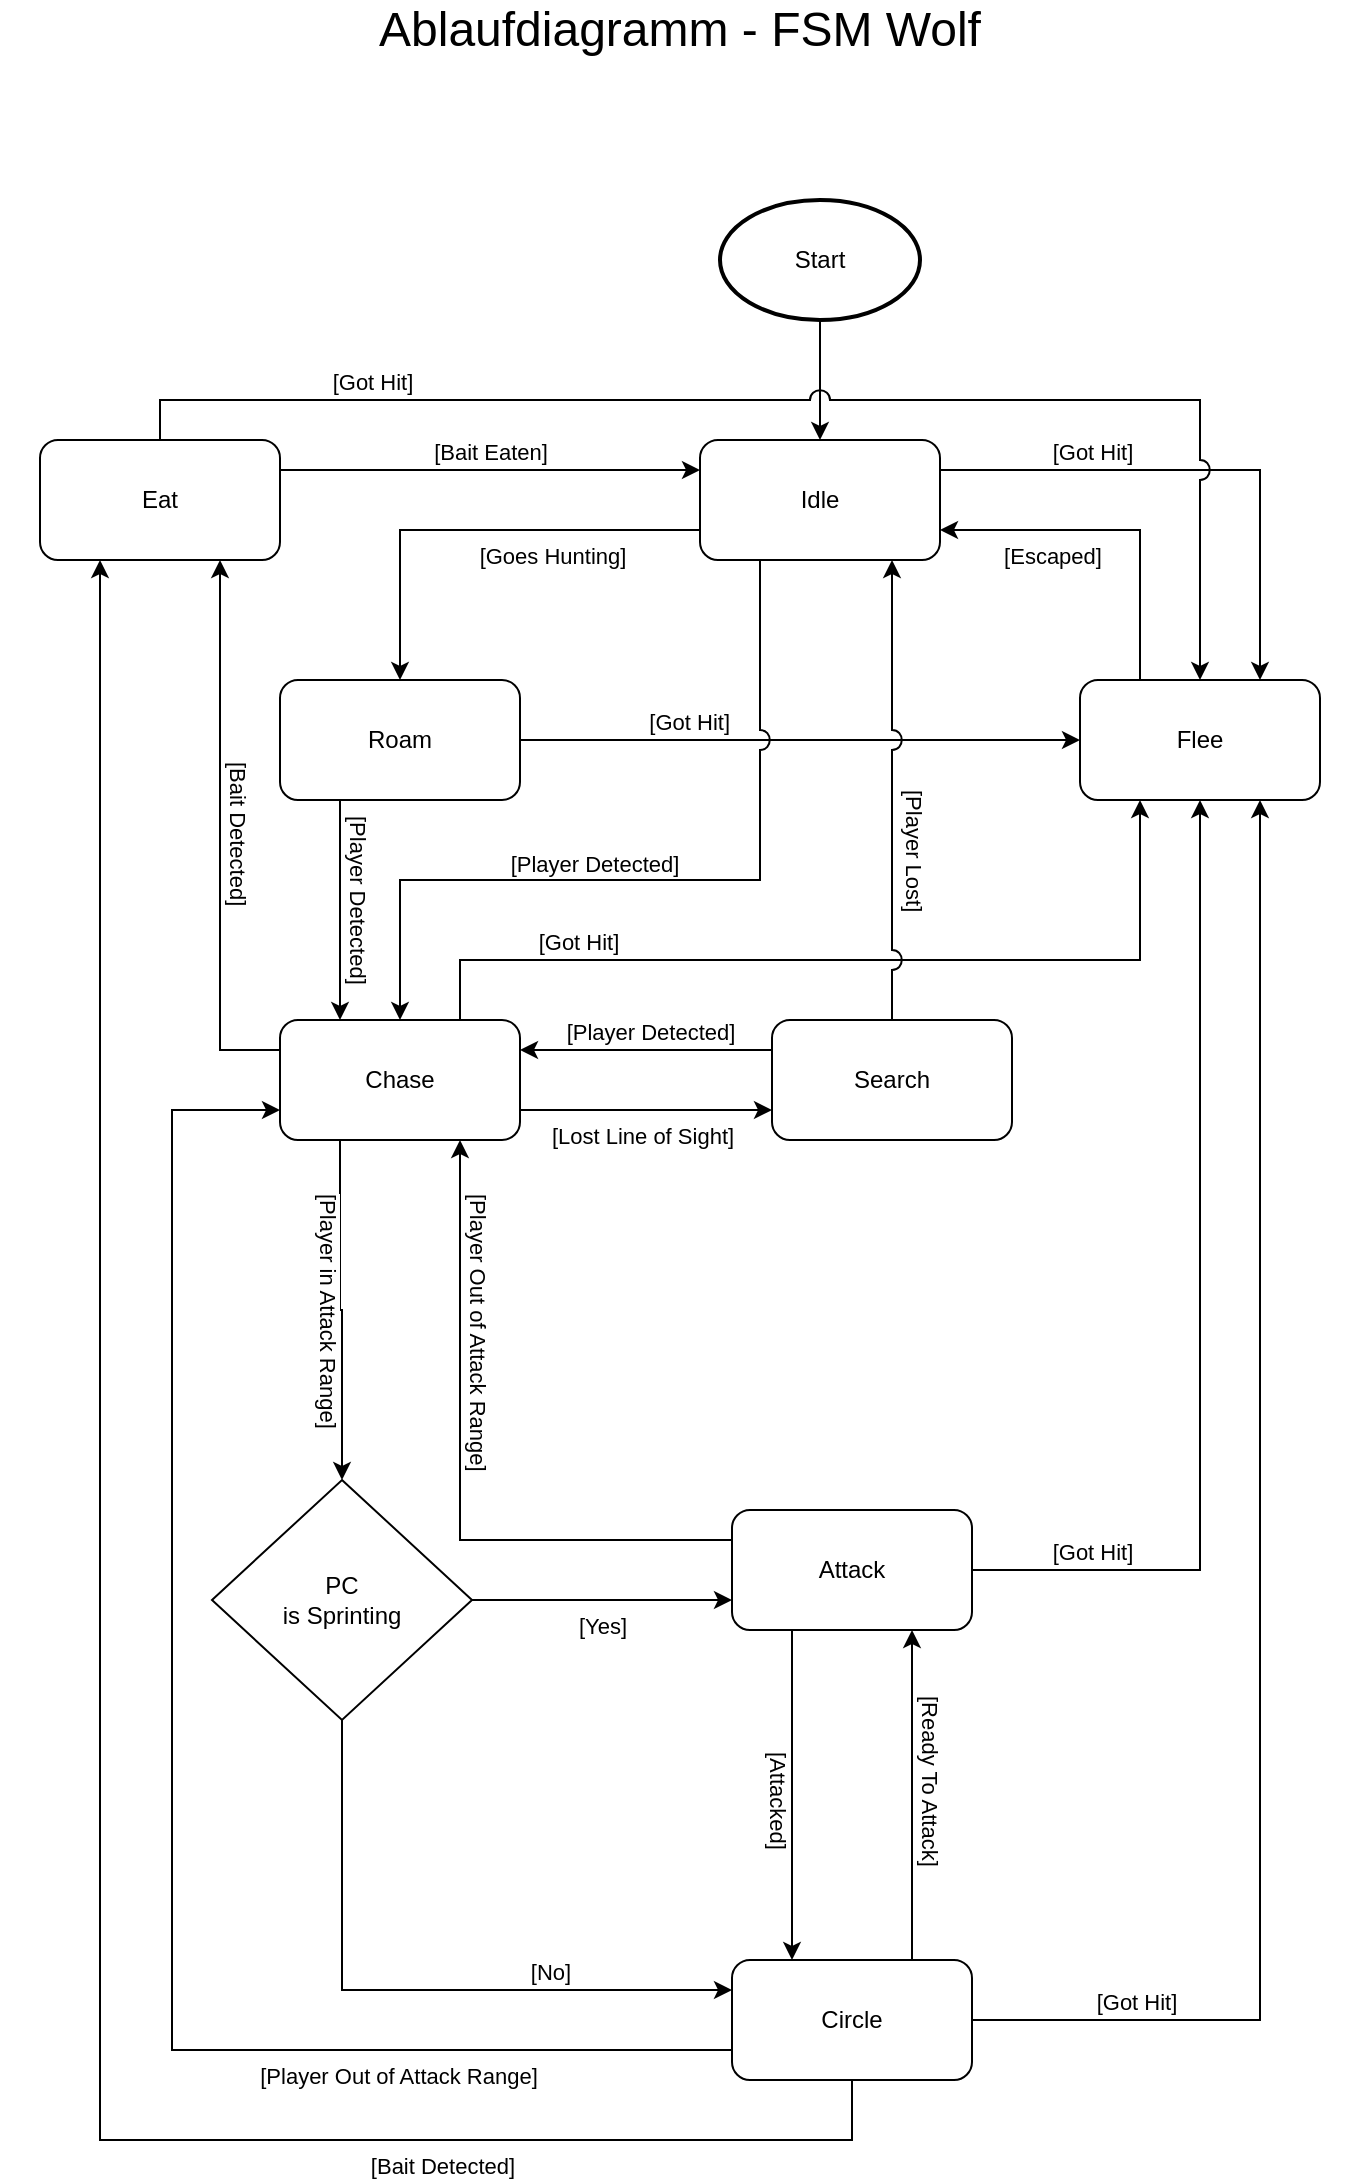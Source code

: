 <mxfile version="24.4.6" type="device">
  <diagram name="Seite-1" id="SroEx1rSqfCV8pFCb8dn">
    <mxGraphModel dx="1562" dy="917" grid="1" gridSize="10" guides="1" tooltips="1" connect="1" arrows="1" fold="1" page="1" pageScale="1" pageWidth="827" pageHeight="1169" math="0" shadow="0">
      <root>
        <mxCell id="0" />
        <mxCell id="1" parent="0" />
        <mxCell id="8OOta2SLHqOS_gNMMTu4-6" value="[Player Detected]" style="edgeStyle=orthogonalEdgeStyle;rounded=0;orthogonalLoop=1;jettySize=auto;html=1;exitX=0.25;exitY=1;exitDx=0;exitDy=0;labelPosition=right;verticalLabelPosition=middle;align=left;verticalAlign=middle;textDirection=vertical-lr;entryX=0.25;entryY=0;entryDx=0;entryDy=0;" parent="1" source="8OOta2SLHqOS_gNMMTu4-1" target="8OOta2SLHqOS_gNMMTu4-2" edge="1">
          <mxGeometry x="-0.091" relative="1" as="geometry">
            <mxPoint x="264" y="410" as="sourcePoint" />
            <mxPoint as="offset" />
          </mxGeometry>
        </mxCell>
        <mxCell id="8OOta2SLHqOS_gNMMTu4-13" value="[Got Hit]" style="edgeStyle=orthogonalEdgeStyle;rounded=0;orthogonalLoop=1;jettySize=auto;html=1;exitX=1;exitY=0.5;exitDx=0;exitDy=0;entryX=0;entryY=0.5;entryDx=0;entryDy=0;labelPosition=left;verticalLabelPosition=top;align=right;verticalAlign=bottom;" parent="1" source="8OOta2SLHqOS_gNMMTu4-1" target="8OOta2SLHqOS_gNMMTu4-3" edge="1">
          <mxGeometry x="-0.243" relative="1" as="geometry">
            <mxPoint as="offset" />
          </mxGeometry>
        </mxCell>
        <mxCell id="8OOta2SLHqOS_gNMMTu4-1" value="Roam" style="rounded=1;whiteSpace=wrap;html=1;strokeColor=default;align=center;verticalAlign=middle;fontFamily=Helvetica;fontSize=12;fontColor=default;fillColor=default;" parent="1" vertex="1">
          <mxGeometry x="214" y="380" width="120" height="60" as="geometry" />
        </mxCell>
        <mxCell id="8OOta2SLHqOS_gNMMTu4-8" value="[Got Hit]" style="edgeStyle=orthogonalEdgeStyle;rounded=0;orthogonalLoop=1;jettySize=auto;html=1;exitX=0.75;exitY=0;exitDx=0;exitDy=0;entryX=0.25;entryY=1;entryDx=0;entryDy=0;labelPosition=center;verticalLabelPosition=top;align=center;verticalAlign=bottom;" parent="1" source="8OOta2SLHqOS_gNMMTu4-2" target="8OOta2SLHqOS_gNMMTu4-3" edge="1">
          <mxGeometry x="-0.605" relative="1" as="geometry">
            <mxPoint x="614" y="410" as="targetPoint" />
            <mxPoint as="offset" />
            <Array as="points">
              <mxPoint x="304" y="520" />
              <mxPoint x="644" y="520" />
            </Array>
          </mxGeometry>
        </mxCell>
        <mxCell id="8OOta2SLHqOS_gNMMTu4-27" value="[Lost Line of Sight]" style="edgeStyle=orthogonalEdgeStyle;rounded=0;orthogonalLoop=1;jettySize=auto;html=1;exitX=1;exitY=0.75;exitDx=0;exitDy=0;entryX=0;entryY=0.75;entryDx=0;entryDy=0;jumpStyle=arc;jumpSize=10;labelPosition=center;verticalLabelPosition=bottom;align=center;verticalAlign=top;" parent="1" source="8OOta2SLHqOS_gNMMTu4-2" target="eOas1sYVkit9GTQjAt76-1" edge="1">
          <mxGeometry x="-0.035" relative="1" as="geometry">
            <mxPoint as="offset" />
          </mxGeometry>
        </mxCell>
        <mxCell id="8OOta2SLHqOS_gNMMTu4-33" value="[Bait Detected]" style="edgeStyle=orthogonalEdgeStyle;rounded=0;orthogonalLoop=1;jettySize=auto;html=1;exitX=0;exitY=0.25;exitDx=0;exitDy=0;entryX=0.75;entryY=1;entryDx=0;entryDy=0;labelPosition=right;verticalLabelPosition=middle;align=left;verticalAlign=middle;textDirection=vertical-lr;" parent="1" source="8OOta2SLHqOS_gNMMTu4-2" target="8OOta2SLHqOS_gNMMTu4-28" edge="1">
          <mxGeometry x="0.004" relative="1" as="geometry">
            <mxPoint as="offset" />
          </mxGeometry>
        </mxCell>
        <mxCell id="8OOta2SLHqOS_gNMMTu4-41" value="[Player in Attack Range]" style="edgeStyle=orthogonalEdgeStyle;rounded=0;orthogonalLoop=1;jettySize=auto;html=1;entryX=0.5;entryY=0;entryDx=0;entryDy=0;labelPosition=left;verticalLabelPosition=middle;align=right;verticalAlign=middle;textDirection=vertical-lr;exitX=0.25;exitY=1;exitDx=0;exitDy=0;" parent="1" source="8OOta2SLHqOS_gNMMTu4-2" target="8OOta2SLHqOS_gNMMTu4-18" edge="1">
          <mxGeometry x="0.007" relative="1" as="geometry">
            <mxPoint x="274" y="680" as="sourcePoint" />
            <mxPoint as="offset" />
          </mxGeometry>
        </mxCell>
        <mxCell id="8OOta2SLHqOS_gNMMTu4-2" value="Chase" style="rounded=1;whiteSpace=wrap;html=1;strokeColor=default;align=center;verticalAlign=middle;fontFamily=Helvetica;fontSize=12;fontColor=default;fillColor=default;" parent="1" vertex="1">
          <mxGeometry x="214" y="550" width="120" height="60" as="geometry" />
        </mxCell>
        <mxCell id="8OOta2SLHqOS_gNMMTu4-12" value="[Escaped]" style="edgeStyle=orthogonalEdgeStyle;rounded=0;orthogonalLoop=1;jettySize=auto;html=1;exitX=0.25;exitY=0;exitDx=0;exitDy=0;entryX=1;entryY=0.75;entryDx=0;entryDy=0;labelPosition=center;verticalLabelPosition=bottom;align=center;verticalAlign=top;" parent="1" source="8OOta2SLHqOS_gNMMTu4-3" target="8OOta2SLHqOS_gNMMTu4-21" edge="1">
          <mxGeometry x="0.36" relative="1" as="geometry">
            <mxPoint x="384" y="290" as="targetPoint" />
            <mxPoint as="offset" />
          </mxGeometry>
        </mxCell>
        <mxCell id="8OOta2SLHqOS_gNMMTu4-3" value="Flee" style="rounded=1;whiteSpace=wrap;html=1;strokeColor=default;align=center;verticalAlign=middle;fontFamily=Helvetica;fontSize=12;fontColor=default;fillColor=default;" parent="1" vertex="1">
          <mxGeometry x="614" y="380" width="120" height="60" as="geometry" />
        </mxCell>
        <mxCell id="8OOta2SLHqOS_gNMMTu4-10" value="[Player Out of Attack Range]" style="edgeStyle=orthogonalEdgeStyle;rounded=0;orthogonalLoop=1;jettySize=auto;html=1;exitX=0;exitY=0.25;exitDx=0;exitDy=0;entryX=0.75;entryY=1;entryDx=0;entryDy=0;labelPosition=right;verticalLabelPosition=middle;align=left;verticalAlign=middle;textDirection=vertical-lr;" parent="1" source="8OOta2SLHqOS_gNMMTu4-4" target="8OOta2SLHqOS_gNMMTu4-2" edge="1">
          <mxGeometry x="0.43" relative="1" as="geometry">
            <mxPoint x="384" y="660" as="targetPoint" />
            <mxPoint as="offset" />
          </mxGeometry>
        </mxCell>
        <mxCell id="8OOta2SLHqOS_gNMMTu4-16" value="[Attacked]" style="edgeStyle=orthogonalEdgeStyle;rounded=0;orthogonalLoop=1;jettySize=auto;html=1;exitX=0.25;exitY=1;exitDx=0;exitDy=0;entryX=0.25;entryY=0;entryDx=0;entryDy=0;labelPosition=left;verticalLabelPosition=middle;align=right;verticalAlign=middle;textDirection=vertical-lr;" parent="1" source="8OOta2SLHqOS_gNMMTu4-4" target="8OOta2SLHqOS_gNMMTu4-14" edge="1">
          <mxGeometry x="0.03" relative="1" as="geometry">
            <mxPoint as="offset" />
          </mxGeometry>
        </mxCell>
        <mxCell id="8OOta2SLHqOS_gNMMTu4-4" value="Attack" style="rounded=1;whiteSpace=wrap;html=1;strokeColor=default;align=center;verticalAlign=middle;fontFamily=Helvetica;fontSize=12;fontColor=default;fillColor=default;" parent="1" vertex="1">
          <mxGeometry x="440" y="795" width="120" height="60" as="geometry" />
        </mxCell>
        <mxCell id="8OOta2SLHqOS_gNMMTu4-9" value="[Got Hit]" style="edgeStyle=orthogonalEdgeStyle;rounded=0;orthogonalLoop=1;jettySize=auto;html=1;exitX=1;exitY=0.5;exitDx=0;exitDy=0;entryX=0.5;entryY=1;entryDx=0;entryDy=0;labelPosition=center;verticalLabelPosition=top;align=center;verticalAlign=bottom;" parent="1" source="8OOta2SLHqOS_gNMMTu4-4" target="8OOta2SLHqOS_gNMMTu4-3" edge="1">
          <mxGeometry x="-0.759" relative="1" as="geometry">
            <mxPoint as="offset" />
          </mxGeometry>
        </mxCell>
        <mxCell id="8OOta2SLHqOS_gNMMTu4-17" value="[Ready To Attack]" style="edgeStyle=orthogonalEdgeStyle;rounded=0;orthogonalLoop=1;jettySize=auto;html=1;exitX=0.75;exitY=0;exitDx=0;exitDy=0;entryX=0.75;entryY=1;entryDx=0;entryDy=0;labelPosition=right;verticalLabelPosition=middle;align=left;verticalAlign=middle;textDirection=vertical-lr;" parent="1" source="8OOta2SLHqOS_gNMMTu4-14" target="8OOta2SLHqOS_gNMMTu4-4" edge="1">
          <mxGeometry x="0.091" relative="1" as="geometry">
            <mxPoint as="offset" />
          </mxGeometry>
        </mxCell>
        <mxCell id="8OOta2SLHqOS_gNMMTu4-24" value="[Got Hit]" style="edgeStyle=orthogonalEdgeStyle;rounded=0;orthogonalLoop=1;jettySize=auto;html=1;exitX=1;exitY=0.5;exitDx=0;exitDy=0;entryX=0.75;entryY=1;entryDx=0;entryDy=0;labelPosition=center;verticalLabelPosition=top;align=center;verticalAlign=bottom;" parent="1" source="8OOta2SLHqOS_gNMMTu4-14" target="8OOta2SLHqOS_gNMMTu4-3" edge="1">
          <mxGeometry x="-0.783" relative="1" as="geometry">
            <mxPoint x="704" y="620" as="targetPoint" />
            <mxPoint as="offset" />
          </mxGeometry>
        </mxCell>
        <mxCell id="8OOta2SLHqOS_gNMMTu4-34" value="[Bait Detected]" style="edgeStyle=orthogonalEdgeStyle;rounded=0;orthogonalLoop=1;jettySize=auto;html=1;exitX=0.5;exitY=1;exitDx=0;exitDy=0;entryX=0.25;entryY=1;entryDx=0;entryDy=0;labelPosition=center;verticalLabelPosition=bottom;align=center;verticalAlign=top;" parent="1" source="8OOta2SLHqOS_gNMMTu4-14" target="8OOta2SLHqOS_gNMMTu4-28" edge="1">
          <mxGeometry x="-0.606" relative="1" as="geometry">
            <mxPoint as="offset" />
            <Array as="points">
              <mxPoint x="500" y="1110" />
              <mxPoint x="124" y="1110" />
            </Array>
          </mxGeometry>
        </mxCell>
        <mxCell id="8OOta2SLHqOS_gNMMTu4-45" value="[Player Out of Attack Range]" style="edgeStyle=orthogonalEdgeStyle;rounded=0;orthogonalLoop=1;jettySize=auto;html=1;exitX=0;exitY=0.75;exitDx=0;exitDy=0;entryX=0;entryY=0.75;entryDx=0;entryDy=0;labelPosition=center;verticalLabelPosition=bottom;align=center;verticalAlign=top;" parent="1" source="8OOta2SLHqOS_gNMMTu4-14" target="8OOta2SLHqOS_gNMMTu4-2" edge="1">
          <mxGeometry x="-0.585" relative="1" as="geometry">
            <Array as="points">
              <mxPoint x="160" y="1065" />
              <mxPoint x="160" y="595" />
            </Array>
            <mxPoint as="offset" />
          </mxGeometry>
        </mxCell>
        <mxCell id="8OOta2SLHqOS_gNMMTu4-14" value="Circle" style="rounded=1;whiteSpace=wrap;html=1;strokeColor=default;align=center;verticalAlign=middle;fontFamily=Helvetica;fontSize=12;fontColor=default;fillColor=default;" parent="1" vertex="1">
          <mxGeometry x="440" y="1020" width="120" height="60" as="geometry" />
        </mxCell>
        <mxCell id="8OOta2SLHqOS_gNMMTu4-19" value="[Yes]" style="edgeStyle=orthogonalEdgeStyle;rounded=0;orthogonalLoop=1;jettySize=auto;html=1;exitX=1;exitY=0.5;exitDx=0;exitDy=0;entryX=0;entryY=0.75;entryDx=0;entryDy=0;labelPosition=center;verticalLabelPosition=bottom;align=center;verticalAlign=top;" parent="1" source="8OOta2SLHqOS_gNMMTu4-18" target="8OOta2SLHqOS_gNMMTu4-4" edge="1">
          <mxGeometry x="-0.003" relative="1" as="geometry">
            <mxPoint as="offset" />
          </mxGeometry>
        </mxCell>
        <mxCell id="8OOta2SLHqOS_gNMMTu4-20" value="[No]" style="edgeStyle=orthogonalEdgeStyle;rounded=0;orthogonalLoop=1;jettySize=auto;html=1;exitX=0.5;exitY=1;exitDx=0;exitDy=0;entryX=0;entryY=0.25;entryDx=0;entryDy=0;labelPosition=center;verticalLabelPosition=top;align=center;verticalAlign=bottom;" parent="1" source="8OOta2SLHqOS_gNMMTu4-18" target="8OOta2SLHqOS_gNMMTu4-14" edge="1">
          <mxGeometry x="0.444" relative="1" as="geometry">
            <mxPoint as="offset" />
          </mxGeometry>
        </mxCell>
        <mxCell id="8OOta2SLHqOS_gNMMTu4-18" value="PC&lt;br&gt;is Sprinting" style="rhombus;whiteSpace=wrap;html=1;" parent="1" vertex="1">
          <mxGeometry x="180" y="780" width="130" height="120" as="geometry" />
        </mxCell>
        <mxCell id="8OOta2SLHqOS_gNMMTu4-22" value="[Got Hit]" style="edgeStyle=orthogonalEdgeStyle;rounded=0;orthogonalLoop=1;jettySize=auto;html=1;exitX=1;exitY=0.25;exitDx=0;exitDy=0;entryX=0.75;entryY=0;entryDx=0;entryDy=0;labelPosition=center;verticalLabelPosition=top;align=center;verticalAlign=bottom;" parent="1" source="8OOta2SLHqOS_gNMMTu4-21" target="8OOta2SLHqOS_gNMMTu4-3" edge="1">
          <mxGeometry x="-0.426" relative="1" as="geometry">
            <mxPoint as="offset" />
          </mxGeometry>
        </mxCell>
        <mxCell id="8OOta2SLHqOS_gNMMTu4-23" value="[Goes Hunting]" style="edgeStyle=orthogonalEdgeStyle;rounded=0;orthogonalLoop=1;jettySize=auto;html=1;exitX=0;exitY=0.75;exitDx=0;exitDy=0;entryX=0.5;entryY=0;entryDx=0;entryDy=0;labelPosition=center;verticalLabelPosition=bottom;align=center;verticalAlign=top;" parent="1" source="8OOta2SLHqOS_gNMMTu4-21" target="8OOta2SLHqOS_gNMMTu4-1" edge="1">
          <mxGeometry x="-0.341" relative="1" as="geometry">
            <mxPoint as="offset" />
          </mxGeometry>
        </mxCell>
        <mxCell id="eOas1sYVkit9GTQjAt76-6" style="edgeStyle=orthogonalEdgeStyle;rounded=0;orthogonalLoop=1;jettySize=auto;html=1;entryX=0.5;entryY=0;entryDx=0;entryDy=0;exitX=0.25;exitY=1;exitDx=0;exitDy=0;jumpStyle=arc;jumpSize=10;" edge="1" parent="1" source="8OOta2SLHqOS_gNMMTu4-21" target="8OOta2SLHqOS_gNMMTu4-2">
          <mxGeometry relative="1" as="geometry">
            <mxPoint x="484" y="360" as="sourcePoint" />
            <Array as="points">
              <mxPoint x="454" y="480" />
              <mxPoint x="274" y="480" />
            </Array>
          </mxGeometry>
        </mxCell>
        <mxCell id="eOas1sYVkit9GTQjAt76-7" value="[Player Detected]" style="edgeLabel;html=1;align=center;verticalAlign=bottom;resizable=0;points=[];labelPosition=center;verticalLabelPosition=top;" vertex="1" connectable="0" parent="eOas1sYVkit9GTQjAt76-6">
          <mxGeometry x="-0.075" relative="1" as="geometry">
            <mxPoint x="-54" as="offset" />
          </mxGeometry>
        </mxCell>
        <mxCell id="8OOta2SLHqOS_gNMMTu4-21" value="Idle" style="rounded=1;whiteSpace=wrap;html=1;strokeColor=default;align=center;verticalAlign=middle;fontFamily=Helvetica;fontSize=12;fontColor=default;fillColor=default;" parent="1" vertex="1">
          <mxGeometry x="424" y="260" width="120" height="60" as="geometry" />
        </mxCell>
        <mxCell id="8OOta2SLHqOS_gNMMTu4-26" style="edgeStyle=orthogonalEdgeStyle;rounded=0;orthogonalLoop=1;jettySize=auto;html=1;exitX=0.5;exitY=1;exitDx=0;exitDy=0;exitPerimeter=0;" parent="1" source="8OOta2SLHqOS_gNMMTu4-44" target="8OOta2SLHqOS_gNMMTu4-21" edge="1">
          <mxGeometry relative="1" as="geometry">
            <mxPoint x="484" y="190" as="sourcePoint" />
          </mxGeometry>
        </mxCell>
        <mxCell id="8OOta2SLHqOS_gNMMTu4-30" value="[Bait Eaten]" style="edgeStyle=orthogonalEdgeStyle;rounded=0;orthogonalLoop=1;jettySize=auto;html=1;exitX=1;exitY=0.25;exitDx=0;exitDy=0;entryX=0;entryY=0.25;entryDx=0;entryDy=0;labelPosition=center;verticalLabelPosition=top;align=center;verticalAlign=bottom;" parent="1" source="8OOta2SLHqOS_gNMMTu4-28" target="8OOta2SLHqOS_gNMMTu4-21" edge="1">
          <mxGeometry relative="1" as="geometry" />
        </mxCell>
        <mxCell id="efV31g_SghHRyt4yT3gB-1" value="[Got Hit]" style="edgeStyle=orthogonalEdgeStyle;rounded=0;orthogonalLoop=1;jettySize=auto;html=1;exitX=0.5;exitY=0;exitDx=0;exitDy=0;jumpStyle=arc;labelPosition=center;verticalLabelPosition=top;align=center;verticalAlign=bottom;jumpSize=10;" parent="1" source="8OOta2SLHqOS_gNMMTu4-28" target="8OOta2SLHqOS_gNMMTu4-3" edge="1">
          <mxGeometry x="-0.629" relative="1" as="geometry">
            <mxPoint as="offset" />
          </mxGeometry>
        </mxCell>
        <mxCell id="8OOta2SLHqOS_gNMMTu4-28" value="Eat" style="rounded=1;whiteSpace=wrap;html=1;strokeColor=default;align=center;verticalAlign=middle;fontFamily=Helvetica;fontSize=12;fontColor=default;fillColor=default;" parent="1" vertex="1">
          <mxGeometry x="94" y="260" width="120" height="60" as="geometry" />
        </mxCell>
        <mxCell id="8OOta2SLHqOS_gNMMTu4-44" value="Start" style="strokeWidth=2;html=1;shape=mxgraph.flowchart.start_1;whiteSpace=wrap;" parent="1" vertex="1">
          <mxGeometry x="434" y="140" width="100" height="60" as="geometry" />
        </mxCell>
        <mxCell id="8OOta2SLHqOS_gNMMTu4-51" value="Ablaufdiagramm - FSM Wolf" style="text;html=1;align=center;verticalAlign=middle;whiteSpace=wrap;rounded=0;fontSize=24;" parent="1" vertex="1">
          <mxGeometry x="74" y="40" width="680" height="30" as="geometry" />
        </mxCell>
        <mxCell id="eOas1sYVkit9GTQjAt76-1" value="Search" style="rounded=1;whiteSpace=wrap;html=1;" vertex="1" parent="1">
          <mxGeometry x="460" y="550" width="120" height="60" as="geometry" />
        </mxCell>
        <mxCell id="eOas1sYVkit9GTQjAt76-2" value="[Player Lost]" style="endArrow=classic;html=1;rounded=0;exitX=0.5;exitY=0;exitDx=0;exitDy=0;jumpStyle=arc;jumpSize=10;textDirection=vertical-lr;labelPosition=right;verticalLabelPosition=middle;align=left;verticalAlign=middle;" edge="1" parent="1" source="eOas1sYVkit9GTQjAt76-1">
          <mxGeometry x="-0.479" y="-2" width="50" height="50" relative="1" as="geometry">
            <mxPoint x="520" y="490" as="sourcePoint" />
            <mxPoint x="520" y="320" as="targetPoint" />
            <mxPoint as="offset" />
          </mxGeometry>
        </mxCell>
        <mxCell id="eOas1sYVkit9GTQjAt76-8" value="[Player Detected]" style="edgeStyle=orthogonalEdgeStyle;rounded=0;orthogonalLoop=1;jettySize=auto;html=1;exitX=0;exitY=0.25;exitDx=0;exitDy=0;entryX=1;entryY=0.25;entryDx=0;entryDy=0;jumpStyle=arc;jumpSize=10;labelPosition=center;verticalLabelPosition=top;align=center;verticalAlign=bottom;" edge="1" parent="1" source="eOas1sYVkit9GTQjAt76-1" target="8OOta2SLHqOS_gNMMTu4-2">
          <mxGeometry x="-0.035" relative="1" as="geometry">
            <mxPoint as="offset" />
            <mxPoint x="344" y="605" as="sourcePoint" />
            <mxPoint x="470" y="605" as="targetPoint" />
          </mxGeometry>
        </mxCell>
      </root>
    </mxGraphModel>
  </diagram>
</mxfile>
